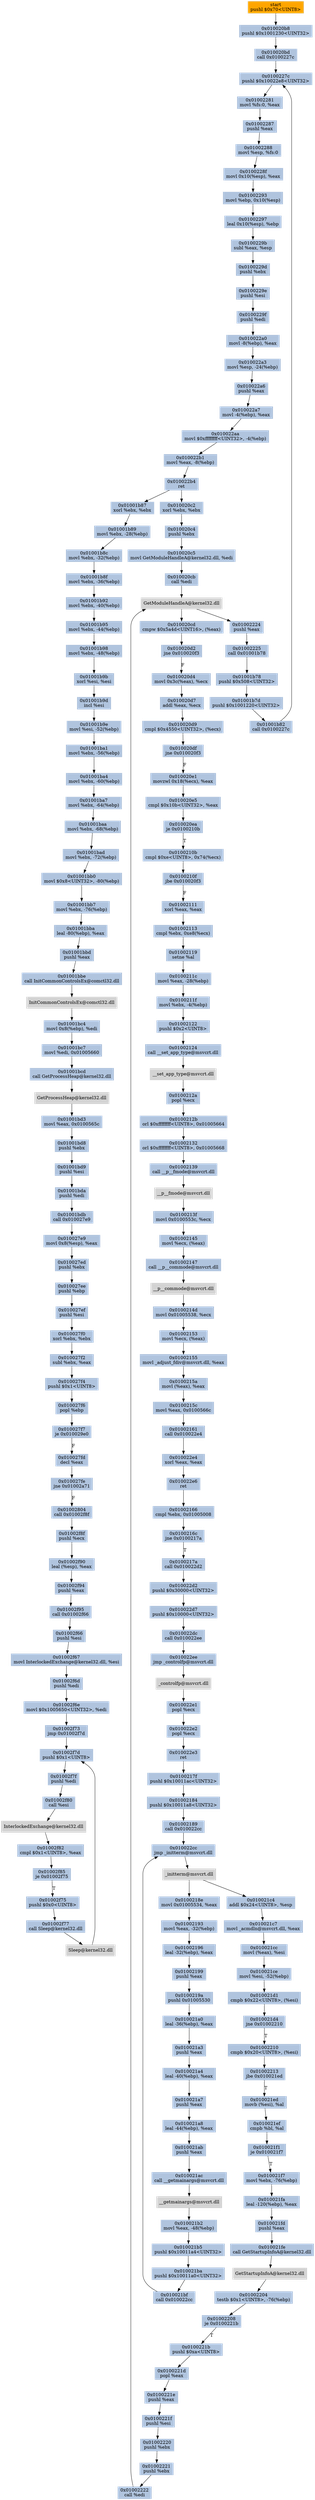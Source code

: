 digraph G {
node[shape=rectangle,style=filled,fillcolor=lightsteelblue,color=lightsteelblue]
bgcolor="transparent"
a0x010020b6pushl_0x70UINT8[label="start\npushl $0x70<UINT8>",color="lightgrey",fillcolor="orange"];
a0x010020b8pushl_0x1001230UINT32[label="0x010020b8\npushl $0x1001230<UINT32>"];
a0x010020bdcall_0x0100227c[label="0x010020bd\ncall 0x0100227c"];
a0x0100227cpushl_0x10022e8UINT32[label="0x0100227c\npushl $0x10022e8<UINT32>"];
a0x01002281movl_fs_0_eax[label="0x01002281\nmovl %fs:0, %eax"];
a0x01002287pushl_eax[label="0x01002287\npushl %eax"];
a0x01002288movl_esp_fs_0[label="0x01002288\nmovl %esp, %fs:0"];
a0x0100228fmovl_0x10esp__eax[label="0x0100228f\nmovl 0x10(%esp), %eax"];
a0x01002293movl_ebp_0x10esp_[label="0x01002293\nmovl %ebp, 0x10(%esp)"];
a0x01002297leal_0x10esp__ebp[label="0x01002297\nleal 0x10(%esp), %ebp"];
a0x0100229bsubl_eax_esp[label="0x0100229b\nsubl %eax, %esp"];
a0x0100229dpushl_ebx[label="0x0100229d\npushl %ebx"];
a0x0100229epushl_esi[label="0x0100229e\npushl %esi"];
a0x0100229fpushl_edi[label="0x0100229f\npushl %edi"];
a0x010022a0movl__8ebp__eax[label="0x010022a0\nmovl -8(%ebp), %eax"];
a0x010022a3movl_esp__24ebp_[label="0x010022a3\nmovl %esp, -24(%ebp)"];
a0x010022a6pushl_eax[label="0x010022a6\npushl %eax"];
a0x010022a7movl__4ebp__eax[label="0x010022a7\nmovl -4(%ebp), %eax"];
a0x010022aamovl_0xffffffffUINT32__4ebp_[label="0x010022aa\nmovl $0xffffffff<UINT32>, -4(%ebp)"];
a0x010022b1movl_eax__8ebp_[label="0x010022b1\nmovl %eax, -8(%ebp)"];
a0x010022b4ret[label="0x010022b4\nret"];
a0x010020c2xorl_ebx_ebx[label="0x010020c2\nxorl %ebx, %ebx"];
a0x010020c4pushl_ebx[label="0x010020c4\npushl %ebx"];
a0x010020c5movl_GetModuleHandleA_kernel32_dll_edi[label="0x010020c5\nmovl GetModuleHandleA@kernel32.dll, %edi"];
a0x010020cbcall_edi[label="0x010020cb\ncall %edi"];
GetModuleHandleA_kernel32_dll[label="GetModuleHandleA@kernel32.dll",color="lightgrey",fillcolor="lightgrey"];
a0x010020cdcmpw_0x5a4dUINT16_eax_[label="0x010020cd\ncmpw $0x5a4d<UINT16>, (%eax)"];
a0x010020d2jne_0x010020f3[label="0x010020d2\njne 0x010020f3"];
a0x010020d4movl_0x3ceax__ecx[label="0x010020d4\nmovl 0x3c(%eax), %ecx"];
a0x010020d7addl_eax_ecx[label="0x010020d7\naddl %eax, %ecx"];
a0x010020d9cmpl_0x4550UINT32_ecx_[label="0x010020d9\ncmpl $0x4550<UINT32>, (%ecx)"];
a0x010020dfjne_0x010020f3[label="0x010020df\njne 0x010020f3"];
a0x010020e1movzwl_0x18ecx__eax[label="0x010020e1\nmovzwl 0x18(%ecx), %eax"];
a0x010020e5cmpl_0x10bUINT32_eax[label="0x010020e5\ncmpl $0x10b<UINT32>, %eax"];
a0x010020eaje_0x0100210b[label="0x010020ea\nje 0x0100210b"];
a0x0100210bcmpl_0xeUINT8_0x74ecx_[label="0x0100210b\ncmpl $0xe<UINT8>, 0x74(%ecx)"];
a0x0100210fjbe_0x010020f3[label="0x0100210f\njbe 0x010020f3"];
a0x01002111xorl_eax_eax[label="0x01002111\nxorl %eax, %eax"];
a0x01002113cmpl_ebx_0xe8ecx_[label="0x01002113\ncmpl %ebx, 0xe8(%ecx)"];
a0x01002119setne_al[label="0x01002119\nsetne %al"];
a0x0100211cmovl_eax__28ebp_[label="0x0100211c\nmovl %eax, -28(%ebp)"];
a0x0100211fmovl_ebx__4ebp_[label="0x0100211f\nmovl %ebx, -4(%ebp)"];
a0x01002122pushl_0x2UINT8[label="0x01002122\npushl $0x2<UINT8>"];
a0x01002124call___set_app_type_msvcrt_dll[label="0x01002124\ncall __set_app_type@msvcrt.dll"];
a__set_app_type_msvcrt_dll[label="__set_app_type@msvcrt.dll",color="lightgrey",fillcolor="lightgrey"];
a0x0100212apopl_ecx[label="0x0100212a\npopl %ecx"];
a0x0100212borl_0xffffffffUINT8_0x01005664[label="0x0100212b\norl $0xffffffff<UINT8>, 0x01005664"];
a0x01002132orl_0xffffffffUINT8_0x01005668[label="0x01002132\norl $0xffffffff<UINT8>, 0x01005668"];
a0x01002139call___p__fmode_msvcrt_dll[label="0x01002139\ncall __p__fmode@msvcrt.dll"];
a__p__fmode_msvcrt_dll[label="__p__fmode@msvcrt.dll",color="lightgrey",fillcolor="lightgrey"];
a0x0100213fmovl_0x0100553c_ecx[label="0x0100213f\nmovl 0x0100553c, %ecx"];
a0x01002145movl_ecx_eax_[label="0x01002145\nmovl %ecx, (%eax)"];
a0x01002147call___p__commode_msvcrt_dll[label="0x01002147\ncall __p__commode@msvcrt.dll"];
a__p__commode_msvcrt_dll[label="__p__commode@msvcrt.dll",color="lightgrey",fillcolor="lightgrey"];
a0x0100214dmovl_0x01005538_ecx[label="0x0100214d\nmovl 0x01005538, %ecx"];
a0x01002153movl_ecx_eax_[label="0x01002153\nmovl %ecx, (%eax)"];
a0x01002155movl__adjust_fdiv_msvcrt_dll_eax[label="0x01002155\nmovl _adjust_fdiv@msvcrt.dll, %eax"];
a0x0100215amovl_eax__eax[label="0x0100215a\nmovl (%eax), %eax"];
a0x0100215cmovl_eax_0x0100566c[label="0x0100215c\nmovl %eax, 0x0100566c"];
a0x01002161call_0x010022e4[label="0x01002161\ncall 0x010022e4"];
a0x010022e4xorl_eax_eax[label="0x010022e4\nxorl %eax, %eax"];
a0x010022e6ret[label="0x010022e6\nret"];
a0x01002166cmpl_ebx_0x01005008[label="0x01002166\ncmpl %ebx, 0x01005008"];
a0x0100216cjne_0x0100217a[label="0x0100216c\njne 0x0100217a"];
a0x0100217acall_0x010022d2[label="0x0100217a\ncall 0x010022d2"];
a0x010022d2pushl_0x30000UINT32[label="0x010022d2\npushl $0x30000<UINT32>"];
a0x010022d7pushl_0x10000UINT32[label="0x010022d7\npushl $0x10000<UINT32>"];
a0x010022dccall_0x010022ee[label="0x010022dc\ncall 0x010022ee"];
a0x010022eejmp__controlfp_msvcrt_dll[label="0x010022ee\njmp _controlfp@msvcrt.dll"];
a_controlfp_msvcrt_dll[label="_controlfp@msvcrt.dll",color="lightgrey",fillcolor="lightgrey"];
a0x010022e1popl_ecx[label="0x010022e1\npopl %ecx"];
a0x010022e2popl_ecx[label="0x010022e2\npopl %ecx"];
a0x010022e3ret[label="0x010022e3\nret"];
a0x0100217fpushl_0x10011acUINT32[label="0x0100217f\npushl $0x10011ac<UINT32>"];
a0x01002184pushl_0x10011a8UINT32[label="0x01002184\npushl $0x10011a8<UINT32>"];
a0x01002189call_0x010022cc[label="0x01002189\ncall 0x010022cc"];
a0x010022ccjmp__initterm_msvcrt_dll[label="0x010022cc\njmp _initterm@msvcrt.dll"];
a_initterm_msvcrt_dll[label="_initterm@msvcrt.dll",color="lightgrey",fillcolor="lightgrey"];
a0x0100218emovl_0x01005534_eax[label="0x0100218e\nmovl 0x01005534, %eax"];
a0x01002193movl_eax__32ebp_[label="0x01002193\nmovl %eax, -32(%ebp)"];
a0x01002196leal__32ebp__eax[label="0x01002196\nleal -32(%ebp), %eax"];
a0x01002199pushl_eax[label="0x01002199\npushl %eax"];
a0x0100219apushl_0x01005530[label="0x0100219a\npushl 0x01005530"];
a0x010021a0leal__36ebp__eax[label="0x010021a0\nleal -36(%ebp), %eax"];
a0x010021a3pushl_eax[label="0x010021a3\npushl %eax"];
a0x010021a4leal__40ebp__eax[label="0x010021a4\nleal -40(%ebp), %eax"];
a0x010021a7pushl_eax[label="0x010021a7\npushl %eax"];
a0x010021a8leal__44ebp__eax[label="0x010021a8\nleal -44(%ebp), %eax"];
a0x010021abpushl_eax[label="0x010021ab\npushl %eax"];
a0x010021accall___getmainargs_msvcrt_dll[label="0x010021ac\ncall __getmainargs@msvcrt.dll"];
a__getmainargs_msvcrt_dll[label="__getmainargs@msvcrt.dll",color="lightgrey",fillcolor="lightgrey"];
a0x010021b2movl_eax__48ebp_[label="0x010021b2\nmovl %eax, -48(%ebp)"];
a0x010021b5pushl_0x10011a4UINT32[label="0x010021b5\npushl $0x10011a4<UINT32>"];
a0x010021bapushl_0x10011a0UINT32[label="0x010021ba\npushl $0x10011a0<UINT32>"];
a0x010021bfcall_0x010022cc[label="0x010021bf\ncall 0x010022cc"];
a0x010021c4addl_0x24UINT8_esp[label="0x010021c4\naddl $0x24<UINT8>, %esp"];
a0x010021c7movl__acmdln_msvcrt_dll_eax[label="0x010021c7\nmovl _acmdln@msvcrt.dll, %eax"];
a0x010021ccmovl_eax__esi[label="0x010021cc\nmovl (%eax), %esi"];
a0x010021cemovl_esi__52ebp_[label="0x010021ce\nmovl %esi, -52(%ebp)"];
a0x010021d1cmpb_0x22UINT8_esi_[label="0x010021d1\ncmpb $0x22<UINT8>, (%esi)"];
a0x010021d4jne_0x01002210[label="0x010021d4\njne 0x01002210"];
a0x01002210cmpb_0x20UINT8_esi_[label="0x01002210\ncmpb $0x20<UINT8>, (%esi)"];
a0x01002213jbe_0x010021ed[label="0x01002213\njbe 0x010021ed"];
a0x010021edmovb_esi__al[label="0x010021ed\nmovb (%esi), %al"];
a0x010021efcmpb_bl_al[label="0x010021ef\ncmpb %bl, %al"];
a0x010021f1je_0x010021f7[label="0x010021f1\nje 0x010021f7"];
a0x010021f7movl_ebx__76ebp_[label="0x010021f7\nmovl %ebx, -76(%ebp)"];
a0x010021faleal__120ebp__eax[label="0x010021fa\nleal -120(%ebp), %eax"];
a0x010021fdpushl_eax[label="0x010021fd\npushl %eax"];
a0x010021fecall_GetStartupInfoA_kernel32_dll[label="0x010021fe\ncall GetStartupInfoA@kernel32.dll"];
GetStartupInfoA_kernel32_dll[label="GetStartupInfoA@kernel32.dll",color="lightgrey",fillcolor="lightgrey"];
a0x01002204testb_0x1UINT8__76ebp_[label="0x01002204\ntestb $0x1<UINT8>, -76(%ebp)"];
a0x01002208je_0x0100221b[label="0x01002208\nje 0x0100221b"];
a0x0100221bpushl_0xaUINT8[label="0x0100221b\npushl $0xa<UINT8>"];
a0x0100221dpopl_eax[label="0x0100221d\npopl %eax"];
a0x0100221epushl_eax[label="0x0100221e\npushl %eax"];
a0x0100221fpushl_esi[label="0x0100221f\npushl %esi"];
a0x01002220pushl_ebx[label="0x01002220\npushl %ebx"];
a0x01002221pushl_ebx[label="0x01002221\npushl %ebx"];
a0x01002222call_edi[label="0x01002222\ncall %edi"];
a0x01002224pushl_eax[label="0x01002224\npushl %eax"];
a0x01002225call_0x01001b78[label="0x01002225\ncall 0x01001b78"];
a0x01001b78pushl_0x508UINT32[label="0x01001b78\npushl $0x508<UINT32>"];
a0x01001b7dpushl_0x1001220UINT32[label="0x01001b7d\npushl $0x1001220<UINT32>"];
a0x01001b82call_0x0100227c[label="0x01001b82\ncall 0x0100227c"];
a0x01001b87xorl_ebx_ebx[label="0x01001b87\nxorl %ebx, %ebx"];
a0x01001b89movl_ebx__28ebp_[label="0x01001b89\nmovl %ebx, -28(%ebp)"];
a0x01001b8cmovl_ebx__32ebp_[label="0x01001b8c\nmovl %ebx, -32(%ebp)"];
a0x01001b8fmovl_ebx__36ebp_[label="0x01001b8f\nmovl %ebx, -36(%ebp)"];
a0x01001b92movl_ebx__40ebp_[label="0x01001b92\nmovl %ebx, -40(%ebp)"];
a0x01001b95movl_ebx__44ebp_[label="0x01001b95\nmovl %ebx, -44(%ebp)"];
a0x01001b98movl_ebx__48ebp_[label="0x01001b98\nmovl %ebx, -48(%ebp)"];
a0x01001b9bxorl_esi_esi[label="0x01001b9b\nxorl %esi, %esi"];
a0x01001b9dincl_esi[label="0x01001b9d\nincl %esi"];
a0x01001b9emovl_esi__52ebp_[label="0x01001b9e\nmovl %esi, -52(%ebp)"];
a0x01001ba1movl_ebx__56ebp_[label="0x01001ba1\nmovl %ebx, -56(%ebp)"];
a0x01001ba4movl_ebx__60ebp_[label="0x01001ba4\nmovl %ebx, -60(%ebp)"];
a0x01001ba7movl_ebx__64ebp_[label="0x01001ba7\nmovl %ebx, -64(%ebp)"];
a0x01001baamovl_ebx__68ebp_[label="0x01001baa\nmovl %ebx, -68(%ebp)"];
a0x01001badmovl_ebx__72ebp_[label="0x01001bad\nmovl %ebx, -72(%ebp)"];
a0x01001bb0movl_0x8UINT32__80ebp_[label="0x01001bb0\nmovl $0x8<UINT32>, -80(%ebp)"];
a0x01001bb7movl_ebx__76ebp_[label="0x01001bb7\nmovl %ebx, -76(%ebp)"];
a0x01001bbaleal__80ebp__eax[label="0x01001bba\nleal -80(%ebp), %eax"];
a0x01001bbdpushl_eax[label="0x01001bbd\npushl %eax"];
a0x01001bbecall_InitCommonControlsEx_comctl32_dll[label="0x01001bbe\ncall InitCommonControlsEx@comctl32.dll"];
InitCommonControlsEx_comctl32_dll[label="InitCommonControlsEx@comctl32.dll",color="lightgrey",fillcolor="lightgrey"];
a0x01001bc4movl_0x8ebp__edi[label="0x01001bc4\nmovl 0x8(%ebp), %edi"];
a0x01001bc7movl_edi_0x01005660[label="0x01001bc7\nmovl %edi, 0x01005660"];
a0x01001bcdcall_GetProcessHeap_kernel32_dll[label="0x01001bcd\ncall GetProcessHeap@kernel32.dll"];
GetProcessHeap_kernel32_dll[label="GetProcessHeap@kernel32.dll",color="lightgrey",fillcolor="lightgrey"];
a0x01001bd3movl_eax_0x0100565c[label="0x01001bd3\nmovl %eax, 0x0100565c"];
a0x01001bd8pushl_ebx[label="0x01001bd8\npushl %ebx"];
a0x01001bd9pushl_esi[label="0x01001bd9\npushl %esi"];
a0x01001bdapushl_edi[label="0x01001bda\npushl %edi"];
a0x01001bdbcall_0x010027e9[label="0x01001bdb\ncall 0x010027e9"];
a0x010027e9movl_0x8esp__eax[label="0x010027e9\nmovl 0x8(%esp), %eax"];
a0x010027edpushl_ebx[label="0x010027ed\npushl %ebx"];
a0x010027eepushl_ebp[label="0x010027ee\npushl %ebp"];
a0x010027efpushl_esi[label="0x010027ef\npushl %esi"];
a0x010027f0xorl_ebx_ebx[label="0x010027f0\nxorl %ebx, %ebx"];
a0x010027f2subl_ebx_eax[label="0x010027f2\nsubl %ebx, %eax"];
a0x010027f4pushl_0x1UINT8[label="0x010027f4\npushl $0x1<UINT8>"];
a0x010027f6popl_ebp[label="0x010027f6\npopl %ebp"];
a0x010027f7je_0x010029e0[label="0x010027f7\nje 0x010029e0"];
a0x010027fddecl_eax[label="0x010027fd\ndecl %eax"];
a0x010027fejne_0x01002a71[label="0x010027fe\njne 0x01002a71"];
a0x01002804call_0x01002f8f[label="0x01002804\ncall 0x01002f8f"];
a0x01002f8fpushl_ecx[label="0x01002f8f\npushl %ecx"];
a0x01002f90leal_esp__eax[label="0x01002f90\nleal (%esp), %eax"];
a0x01002f94pushl_eax[label="0x01002f94\npushl %eax"];
a0x01002f95call_0x01002f66[label="0x01002f95\ncall 0x01002f66"];
a0x01002f66pushl_esi[label="0x01002f66\npushl %esi"];
a0x01002f67movl_InterlockedExchange_kernel32_dll_esi[label="0x01002f67\nmovl InterlockedExchange@kernel32.dll, %esi"];
a0x01002f6dpushl_edi[label="0x01002f6d\npushl %edi"];
a0x01002f6emovl_0x1005650UINT32_edi[label="0x01002f6e\nmovl $0x1005650<UINT32>, %edi"];
a0x01002f73jmp_0x01002f7d[label="0x01002f73\njmp 0x01002f7d"];
a0x01002f7dpushl_0x1UINT8[label="0x01002f7d\npushl $0x1<UINT8>"];
a0x01002f7fpushl_edi[label="0x01002f7f\npushl %edi"];
a0x01002f80call_esi[label="0x01002f80\ncall %esi"];
InterlockedExchange_kernel32_dll[label="InterlockedExchange@kernel32.dll",color="lightgrey",fillcolor="lightgrey"];
a0x01002f82cmpl_0x1UINT8_eax[label="0x01002f82\ncmpl $0x1<UINT8>, %eax"];
a0x01002f85je_0x01002f75[label="0x01002f85\nje 0x01002f75"];
a0x01002f75pushl_0x0UINT8[label="0x01002f75\npushl $0x0<UINT8>"];
a0x01002f77call_Sleep_kernel32_dll[label="0x01002f77\ncall Sleep@kernel32.dll"];
Sleep_kernel32_dll[label="Sleep@kernel32.dll",color="lightgrey",fillcolor="lightgrey"];
a0x010020b6pushl_0x70UINT8 -> a0x010020b8pushl_0x1001230UINT32 [color="#000000"];
a0x010020b8pushl_0x1001230UINT32 -> a0x010020bdcall_0x0100227c [color="#000000"];
a0x010020bdcall_0x0100227c -> a0x0100227cpushl_0x10022e8UINT32 [color="#000000"];
a0x0100227cpushl_0x10022e8UINT32 -> a0x01002281movl_fs_0_eax [color="#000000"];
a0x01002281movl_fs_0_eax -> a0x01002287pushl_eax [color="#000000"];
a0x01002287pushl_eax -> a0x01002288movl_esp_fs_0 [color="#000000"];
a0x01002288movl_esp_fs_0 -> a0x0100228fmovl_0x10esp__eax [color="#000000"];
a0x0100228fmovl_0x10esp__eax -> a0x01002293movl_ebp_0x10esp_ [color="#000000"];
a0x01002293movl_ebp_0x10esp_ -> a0x01002297leal_0x10esp__ebp [color="#000000"];
a0x01002297leal_0x10esp__ebp -> a0x0100229bsubl_eax_esp [color="#000000"];
a0x0100229bsubl_eax_esp -> a0x0100229dpushl_ebx [color="#000000"];
a0x0100229dpushl_ebx -> a0x0100229epushl_esi [color="#000000"];
a0x0100229epushl_esi -> a0x0100229fpushl_edi [color="#000000"];
a0x0100229fpushl_edi -> a0x010022a0movl__8ebp__eax [color="#000000"];
a0x010022a0movl__8ebp__eax -> a0x010022a3movl_esp__24ebp_ [color="#000000"];
a0x010022a3movl_esp__24ebp_ -> a0x010022a6pushl_eax [color="#000000"];
a0x010022a6pushl_eax -> a0x010022a7movl__4ebp__eax [color="#000000"];
a0x010022a7movl__4ebp__eax -> a0x010022aamovl_0xffffffffUINT32__4ebp_ [color="#000000"];
a0x010022aamovl_0xffffffffUINT32__4ebp_ -> a0x010022b1movl_eax__8ebp_ [color="#000000"];
a0x010022b1movl_eax__8ebp_ -> a0x010022b4ret [color="#000000"];
a0x010022b4ret -> a0x010020c2xorl_ebx_ebx [color="#000000"];
a0x010020c2xorl_ebx_ebx -> a0x010020c4pushl_ebx [color="#000000"];
a0x010020c4pushl_ebx -> a0x010020c5movl_GetModuleHandleA_kernel32_dll_edi [color="#000000"];
a0x010020c5movl_GetModuleHandleA_kernel32_dll_edi -> a0x010020cbcall_edi [color="#000000"];
a0x010020cbcall_edi -> GetModuleHandleA_kernel32_dll [color="#000000"];
GetModuleHandleA_kernel32_dll -> a0x010020cdcmpw_0x5a4dUINT16_eax_ [color="#000000"];
a0x010020cdcmpw_0x5a4dUINT16_eax_ -> a0x010020d2jne_0x010020f3 [color="#000000"];
a0x010020d2jne_0x010020f3 -> a0x010020d4movl_0x3ceax__ecx [color="#000000",label="F"];
a0x010020d4movl_0x3ceax__ecx -> a0x010020d7addl_eax_ecx [color="#000000"];
a0x010020d7addl_eax_ecx -> a0x010020d9cmpl_0x4550UINT32_ecx_ [color="#000000"];
a0x010020d9cmpl_0x4550UINT32_ecx_ -> a0x010020dfjne_0x010020f3 [color="#000000"];
a0x010020dfjne_0x010020f3 -> a0x010020e1movzwl_0x18ecx__eax [color="#000000",label="F"];
a0x010020e1movzwl_0x18ecx__eax -> a0x010020e5cmpl_0x10bUINT32_eax [color="#000000"];
a0x010020e5cmpl_0x10bUINT32_eax -> a0x010020eaje_0x0100210b [color="#000000"];
a0x010020eaje_0x0100210b -> a0x0100210bcmpl_0xeUINT8_0x74ecx_ [color="#000000",label="T"];
a0x0100210bcmpl_0xeUINT8_0x74ecx_ -> a0x0100210fjbe_0x010020f3 [color="#000000"];
a0x0100210fjbe_0x010020f3 -> a0x01002111xorl_eax_eax [color="#000000",label="F"];
a0x01002111xorl_eax_eax -> a0x01002113cmpl_ebx_0xe8ecx_ [color="#000000"];
a0x01002113cmpl_ebx_0xe8ecx_ -> a0x01002119setne_al [color="#000000"];
a0x01002119setne_al -> a0x0100211cmovl_eax__28ebp_ [color="#000000"];
a0x0100211cmovl_eax__28ebp_ -> a0x0100211fmovl_ebx__4ebp_ [color="#000000"];
a0x0100211fmovl_ebx__4ebp_ -> a0x01002122pushl_0x2UINT8 [color="#000000"];
a0x01002122pushl_0x2UINT8 -> a0x01002124call___set_app_type_msvcrt_dll [color="#000000"];
a0x01002124call___set_app_type_msvcrt_dll -> a__set_app_type_msvcrt_dll [color="#000000"];
a__set_app_type_msvcrt_dll -> a0x0100212apopl_ecx [color="#000000"];
a0x0100212apopl_ecx -> a0x0100212borl_0xffffffffUINT8_0x01005664 [color="#000000"];
a0x0100212borl_0xffffffffUINT8_0x01005664 -> a0x01002132orl_0xffffffffUINT8_0x01005668 [color="#000000"];
a0x01002132orl_0xffffffffUINT8_0x01005668 -> a0x01002139call___p__fmode_msvcrt_dll [color="#000000"];
a0x01002139call___p__fmode_msvcrt_dll -> a__p__fmode_msvcrt_dll [color="#000000"];
a__p__fmode_msvcrt_dll -> a0x0100213fmovl_0x0100553c_ecx [color="#000000"];
a0x0100213fmovl_0x0100553c_ecx -> a0x01002145movl_ecx_eax_ [color="#000000"];
a0x01002145movl_ecx_eax_ -> a0x01002147call___p__commode_msvcrt_dll [color="#000000"];
a0x01002147call___p__commode_msvcrt_dll -> a__p__commode_msvcrt_dll [color="#000000"];
a__p__commode_msvcrt_dll -> a0x0100214dmovl_0x01005538_ecx [color="#000000"];
a0x0100214dmovl_0x01005538_ecx -> a0x01002153movl_ecx_eax_ [color="#000000"];
a0x01002153movl_ecx_eax_ -> a0x01002155movl__adjust_fdiv_msvcrt_dll_eax [color="#000000"];
a0x01002155movl__adjust_fdiv_msvcrt_dll_eax -> a0x0100215amovl_eax__eax [color="#000000"];
a0x0100215amovl_eax__eax -> a0x0100215cmovl_eax_0x0100566c [color="#000000"];
a0x0100215cmovl_eax_0x0100566c -> a0x01002161call_0x010022e4 [color="#000000"];
a0x01002161call_0x010022e4 -> a0x010022e4xorl_eax_eax [color="#000000"];
a0x010022e4xorl_eax_eax -> a0x010022e6ret [color="#000000"];
a0x010022e6ret -> a0x01002166cmpl_ebx_0x01005008 [color="#000000"];
a0x01002166cmpl_ebx_0x01005008 -> a0x0100216cjne_0x0100217a [color="#000000"];
a0x0100216cjne_0x0100217a -> a0x0100217acall_0x010022d2 [color="#000000",label="T"];
a0x0100217acall_0x010022d2 -> a0x010022d2pushl_0x30000UINT32 [color="#000000"];
a0x010022d2pushl_0x30000UINT32 -> a0x010022d7pushl_0x10000UINT32 [color="#000000"];
a0x010022d7pushl_0x10000UINT32 -> a0x010022dccall_0x010022ee [color="#000000"];
a0x010022dccall_0x010022ee -> a0x010022eejmp__controlfp_msvcrt_dll [color="#000000"];
a0x010022eejmp__controlfp_msvcrt_dll -> a_controlfp_msvcrt_dll [color="#000000"];
a_controlfp_msvcrt_dll -> a0x010022e1popl_ecx [color="#000000"];
a0x010022e1popl_ecx -> a0x010022e2popl_ecx [color="#000000"];
a0x010022e2popl_ecx -> a0x010022e3ret [color="#000000"];
a0x010022e3ret -> a0x0100217fpushl_0x10011acUINT32 [color="#000000"];
a0x0100217fpushl_0x10011acUINT32 -> a0x01002184pushl_0x10011a8UINT32 [color="#000000"];
a0x01002184pushl_0x10011a8UINT32 -> a0x01002189call_0x010022cc [color="#000000"];
a0x01002189call_0x010022cc -> a0x010022ccjmp__initterm_msvcrt_dll [color="#000000"];
a0x010022ccjmp__initterm_msvcrt_dll -> a_initterm_msvcrt_dll [color="#000000"];
a_initterm_msvcrt_dll -> a0x0100218emovl_0x01005534_eax [color="#000000"];
a0x0100218emovl_0x01005534_eax -> a0x01002193movl_eax__32ebp_ [color="#000000"];
a0x01002193movl_eax__32ebp_ -> a0x01002196leal__32ebp__eax [color="#000000"];
a0x01002196leal__32ebp__eax -> a0x01002199pushl_eax [color="#000000"];
a0x01002199pushl_eax -> a0x0100219apushl_0x01005530 [color="#000000"];
a0x0100219apushl_0x01005530 -> a0x010021a0leal__36ebp__eax [color="#000000"];
a0x010021a0leal__36ebp__eax -> a0x010021a3pushl_eax [color="#000000"];
a0x010021a3pushl_eax -> a0x010021a4leal__40ebp__eax [color="#000000"];
a0x010021a4leal__40ebp__eax -> a0x010021a7pushl_eax [color="#000000"];
a0x010021a7pushl_eax -> a0x010021a8leal__44ebp__eax [color="#000000"];
a0x010021a8leal__44ebp__eax -> a0x010021abpushl_eax [color="#000000"];
a0x010021abpushl_eax -> a0x010021accall___getmainargs_msvcrt_dll [color="#000000"];
a0x010021accall___getmainargs_msvcrt_dll -> a__getmainargs_msvcrt_dll [color="#000000"];
a__getmainargs_msvcrt_dll -> a0x010021b2movl_eax__48ebp_ [color="#000000"];
a0x010021b2movl_eax__48ebp_ -> a0x010021b5pushl_0x10011a4UINT32 [color="#000000"];
a0x010021b5pushl_0x10011a4UINT32 -> a0x010021bapushl_0x10011a0UINT32 [color="#000000"];
a0x010021bapushl_0x10011a0UINT32 -> a0x010021bfcall_0x010022cc [color="#000000"];
a0x010021bfcall_0x010022cc -> a0x010022ccjmp__initterm_msvcrt_dll [color="#000000"];
a_initterm_msvcrt_dll -> a0x010021c4addl_0x24UINT8_esp [color="#000000"];
a0x010021c4addl_0x24UINT8_esp -> a0x010021c7movl__acmdln_msvcrt_dll_eax [color="#000000"];
a0x010021c7movl__acmdln_msvcrt_dll_eax -> a0x010021ccmovl_eax__esi [color="#000000"];
a0x010021ccmovl_eax__esi -> a0x010021cemovl_esi__52ebp_ [color="#000000"];
a0x010021cemovl_esi__52ebp_ -> a0x010021d1cmpb_0x22UINT8_esi_ [color="#000000"];
a0x010021d1cmpb_0x22UINT8_esi_ -> a0x010021d4jne_0x01002210 [color="#000000"];
a0x010021d4jne_0x01002210 -> a0x01002210cmpb_0x20UINT8_esi_ [color="#000000",label="T"];
a0x01002210cmpb_0x20UINT8_esi_ -> a0x01002213jbe_0x010021ed [color="#000000"];
a0x01002213jbe_0x010021ed -> a0x010021edmovb_esi__al [color="#000000",label="T"];
a0x010021edmovb_esi__al -> a0x010021efcmpb_bl_al [color="#000000"];
a0x010021efcmpb_bl_al -> a0x010021f1je_0x010021f7 [color="#000000"];
a0x010021f1je_0x010021f7 -> a0x010021f7movl_ebx__76ebp_ [color="#000000",label="T"];
a0x010021f7movl_ebx__76ebp_ -> a0x010021faleal__120ebp__eax [color="#000000"];
a0x010021faleal__120ebp__eax -> a0x010021fdpushl_eax [color="#000000"];
a0x010021fdpushl_eax -> a0x010021fecall_GetStartupInfoA_kernel32_dll [color="#000000"];
a0x010021fecall_GetStartupInfoA_kernel32_dll -> GetStartupInfoA_kernel32_dll [color="#000000"];
GetStartupInfoA_kernel32_dll -> a0x01002204testb_0x1UINT8__76ebp_ [color="#000000"];
a0x01002204testb_0x1UINT8__76ebp_ -> a0x01002208je_0x0100221b [color="#000000"];
a0x01002208je_0x0100221b -> a0x0100221bpushl_0xaUINT8 [color="#000000",label="T"];
a0x0100221bpushl_0xaUINT8 -> a0x0100221dpopl_eax [color="#000000"];
a0x0100221dpopl_eax -> a0x0100221epushl_eax [color="#000000"];
a0x0100221epushl_eax -> a0x0100221fpushl_esi [color="#000000"];
a0x0100221fpushl_esi -> a0x01002220pushl_ebx [color="#000000"];
a0x01002220pushl_ebx -> a0x01002221pushl_ebx [color="#000000"];
a0x01002221pushl_ebx -> a0x01002222call_edi [color="#000000"];
a0x01002222call_edi -> GetModuleHandleA_kernel32_dll [color="#000000"];
GetModuleHandleA_kernel32_dll -> a0x01002224pushl_eax [color="#000000"];
a0x01002224pushl_eax -> a0x01002225call_0x01001b78 [color="#000000"];
a0x01002225call_0x01001b78 -> a0x01001b78pushl_0x508UINT32 [color="#000000"];
a0x01001b78pushl_0x508UINT32 -> a0x01001b7dpushl_0x1001220UINT32 [color="#000000"];
a0x01001b7dpushl_0x1001220UINT32 -> a0x01001b82call_0x0100227c [color="#000000"];
a0x01001b82call_0x0100227c -> a0x0100227cpushl_0x10022e8UINT32 [color="#000000"];
a0x010022b4ret -> a0x01001b87xorl_ebx_ebx [color="#000000"];
a0x01001b87xorl_ebx_ebx -> a0x01001b89movl_ebx__28ebp_ [color="#000000"];
a0x01001b89movl_ebx__28ebp_ -> a0x01001b8cmovl_ebx__32ebp_ [color="#000000"];
a0x01001b8cmovl_ebx__32ebp_ -> a0x01001b8fmovl_ebx__36ebp_ [color="#000000"];
a0x01001b8fmovl_ebx__36ebp_ -> a0x01001b92movl_ebx__40ebp_ [color="#000000"];
a0x01001b92movl_ebx__40ebp_ -> a0x01001b95movl_ebx__44ebp_ [color="#000000"];
a0x01001b95movl_ebx__44ebp_ -> a0x01001b98movl_ebx__48ebp_ [color="#000000"];
a0x01001b98movl_ebx__48ebp_ -> a0x01001b9bxorl_esi_esi [color="#000000"];
a0x01001b9bxorl_esi_esi -> a0x01001b9dincl_esi [color="#000000"];
a0x01001b9dincl_esi -> a0x01001b9emovl_esi__52ebp_ [color="#000000"];
a0x01001b9emovl_esi__52ebp_ -> a0x01001ba1movl_ebx__56ebp_ [color="#000000"];
a0x01001ba1movl_ebx__56ebp_ -> a0x01001ba4movl_ebx__60ebp_ [color="#000000"];
a0x01001ba4movl_ebx__60ebp_ -> a0x01001ba7movl_ebx__64ebp_ [color="#000000"];
a0x01001ba7movl_ebx__64ebp_ -> a0x01001baamovl_ebx__68ebp_ [color="#000000"];
a0x01001baamovl_ebx__68ebp_ -> a0x01001badmovl_ebx__72ebp_ [color="#000000"];
a0x01001badmovl_ebx__72ebp_ -> a0x01001bb0movl_0x8UINT32__80ebp_ [color="#000000"];
a0x01001bb0movl_0x8UINT32__80ebp_ -> a0x01001bb7movl_ebx__76ebp_ [color="#000000"];
a0x01001bb7movl_ebx__76ebp_ -> a0x01001bbaleal__80ebp__eax [color="#000000"];
a0x01001bbaleal__80ebp__eax -> a0x01001bbdpushl_eax [color="#000000"];
a0x01001bbdpushl_eax -> a0x01001bbecall_InitCommonControlsEx_comctl32_dll [color="#000000"];
a0x01001bbecall_InitCommonControlsEx_comctl32_dll -> InitCommonControlsEx_comctl32_dll [color="#000000"];
InitCommonControlsEx_comctl32_dll -> a0x01001bc4movl_0x8ebp__edi [color="#000000"];
a0x01001bc4movl_0x8ebp__edi -> a0x01001bc7movl_edi_0x01005660 [color="#000000"];
a0x01001bc7movl_edi_0x01005660 -> a0x01001bcdcall_GetProcessHeap_kernel32_dll [color="#000000"];
a0x01001bcdcall_GetProcessHeap_kernel32_dll -> GetProcessHeap_kernel32_dll [color="#000000"];
GetProcessHeap_kernel32_dll -> a0x01001bd3movl_eax_0x0100565c [color="#000000"];
a0x01001bd3movl_eax_0x0100565c -> a0x01001bd8pushl_ebx [color="#000000"];
a0x01001bd8pushl_ebx -> a0x01001bd9pushl_esi [color="#000000"];
a0x01001bd9pushl_esi -> a0x01001bdapushl_edi [color="#000000"];
a0x01001bdapushl_edi -> a0x01001bdbcall_0x010027e9 [color="#000000"];
a0x01001bdbcall_0x010027e9 -> a0x010027e9movl_0x8esp__eax [color="#000000"];
a0x010027e9movl_0x8esp__eax -> a0x010027edpushl_ebx [color="#000000"];
a0x010027edpushl_ebx -> a0x010027eepushl_ebp [color="#000000"];
a0x010027eepushl_ebp -> a0x010027efpushl_esi [color="#000000"];
a0x010027efpushl_esi -> a0x010027f0xorl_ebx_ebx [color="#000000"];
a0x010027f0xorl_ebx_ebx -> a0x010027f2subl_ebx_eax [color="#000000"];
a0x010027f2subl_ebx_eax -> a0x010027f4pushl_0x1UINT8 [color="#000000"];
a0x010027f4pushl_0x1UINT8 -> a0x010027f6popl_ebp [color="#000000"];
a0x010027f6popl_ebp -> a0x010027f7je_0x010029e0 [color="#000000"];
a0x010027f7je_0x010029e0 -> a0x010027fddecl_eax [color="#000000",label="F"];
a0x010027fddecl_eax -> a0x010027fejne_0x01002a71 [color="#000000"];
a0x010027fejne_0x01002a71 -> a0x01002804call_0x01002f8f [color="#000000",label="F"];
a0x01002804call_0x01002f8f -> a0x01002f8fpushl_ecx [color="#000000"];
a0x01002f8fpushl_ecx -> a0x01002f90leal_esp__eax [color="#000000"];
a0x01002f90leal_esp__eax -> a0x01002f94pushl_eax [color="#000000"];
a0x01002f94pushl_eax -> a0x01002f95call_0x01002f66 [color="#000000"];
a0x01002f95call_0x01002f66 -> a0x01002f66pushl_esi [color="#000000"];
a0x01002f66pushl_esi -> a0x01002f67movl_InterlockedExchange_kernel32_dll_esi [color="#000000"];
a0x01002f67movl_InterlockedExchange_kernel32_dll_esi -> a0x01002f6dpushl_edi [color="#000000"];
a0x01002f6dpushl_edi -> a0x01002f6emovl_0x1005650UINT32_edi [color="#000000"];
a0x01002f6emovl_0x1005650UINT32_edi -> a0x01002f73jmp_0x01002f7d [color="#000000"];
a0x01002f73jmp_0x01002f7d -> a0x01002f7dpushl_0x1UINT8 [color="#000000"];
a0x01002f7dpushl_0x1UINT8 -> a0x01002f7fpushl_edi [color="#000000"];
a0x01002f7fpushl_edi -> a0x01002f80call_esi [color="#000000"];
a0x01002f80call_esi -> InterlockedExchange_kernel32_dll [color="#000000"];
InterlockedExchange_kernel32_dll -> a0x01002f82cmpl_0x1UINT8_eax [color="#000000"];
a0x01002f82cmpl_0x1UINT8_eax -> a0x01002f85je_0x01002f75 [color="#000000"];
a0x01002f85je_0x01002f75 -> a0x01002f75pushl_0x0UINT8 [color="#000000",label="T"];
a0x01002f75pushl_0x0UINT8 -> a0x01002f77call_Sleep_kernel32_dll [color="#000000"];
a0x01002f77call_Sleep_kernel32_dll -> Sleep_kernel32_dll [color="#000000"];
Sleep_kernel32_dll -> a0x01002f7dpushl_0x1UINT8 [color="#000000"];
}
